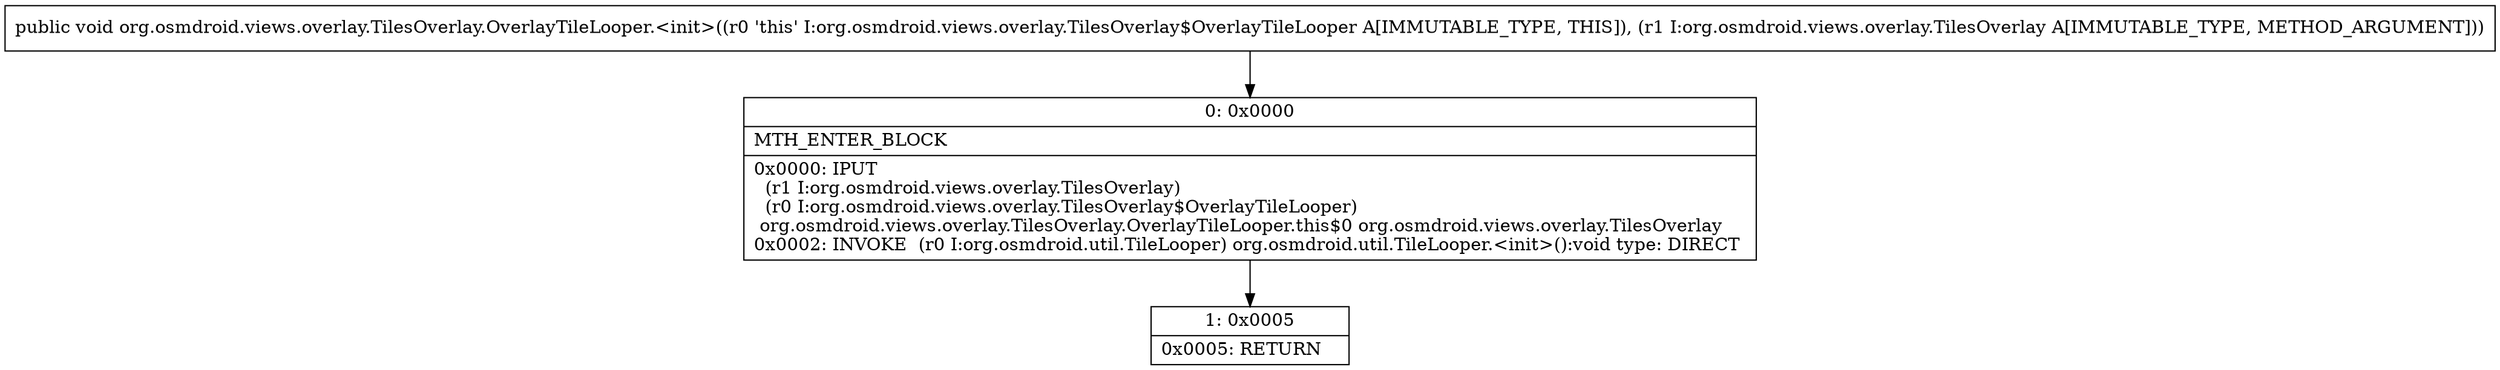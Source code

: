 digraph "CFG fororg.osmdroid.views.overlay.TilesOverlay.OverlayTileLooper.\<init\>(Lorg\/osmdroid\/views\/overlay\/TilesOverlay;)V" {
Node_0 [shape=record,label="{0\:\ 0x0000|MTH_ENTER_BLOCK\l|0x0000: IPUT  \l  (r1 I:org.osmdroid.views.overlay.TilesOverlay)\l  (r0 I:org.osmdroid.views.overlay.TilesOverlay$OverlayTileLooper)\l org.osmdroid.views.overlay.TilesOverlay.OverlayTileLooper.this$0 org.osmdroid.views.overlay.TilesOverlay \l0x0002: INVOKE  (r0 I:org.osmdroid.util.TileLooper) org.osmdroid.util.TileLooper.\<init\>():void type: DIRECT \l}"];
Node_1 [shape=record,label="{1\:\ 0x0005|0x0005: RETURN   \l}"];
MethodNode[shape=record,label="{public void org.osmdroid.views.overlay.TilesOverlay.OverlayTileLooper.\<init\>((r0 'this' I:org.osmdroid.views.overlay.TilesOverlay$OverlayTileLooper A[IMMUTABLE_TYPE, THIS]), (r1 I:org.osmdroid.views.overlay.TilesOverlay A[IMMUTABLE_TYPE, METHOD_ARGUMENT])) }"];
MethodNode -> Node_0;
Node_0 -> Node_1;
}

